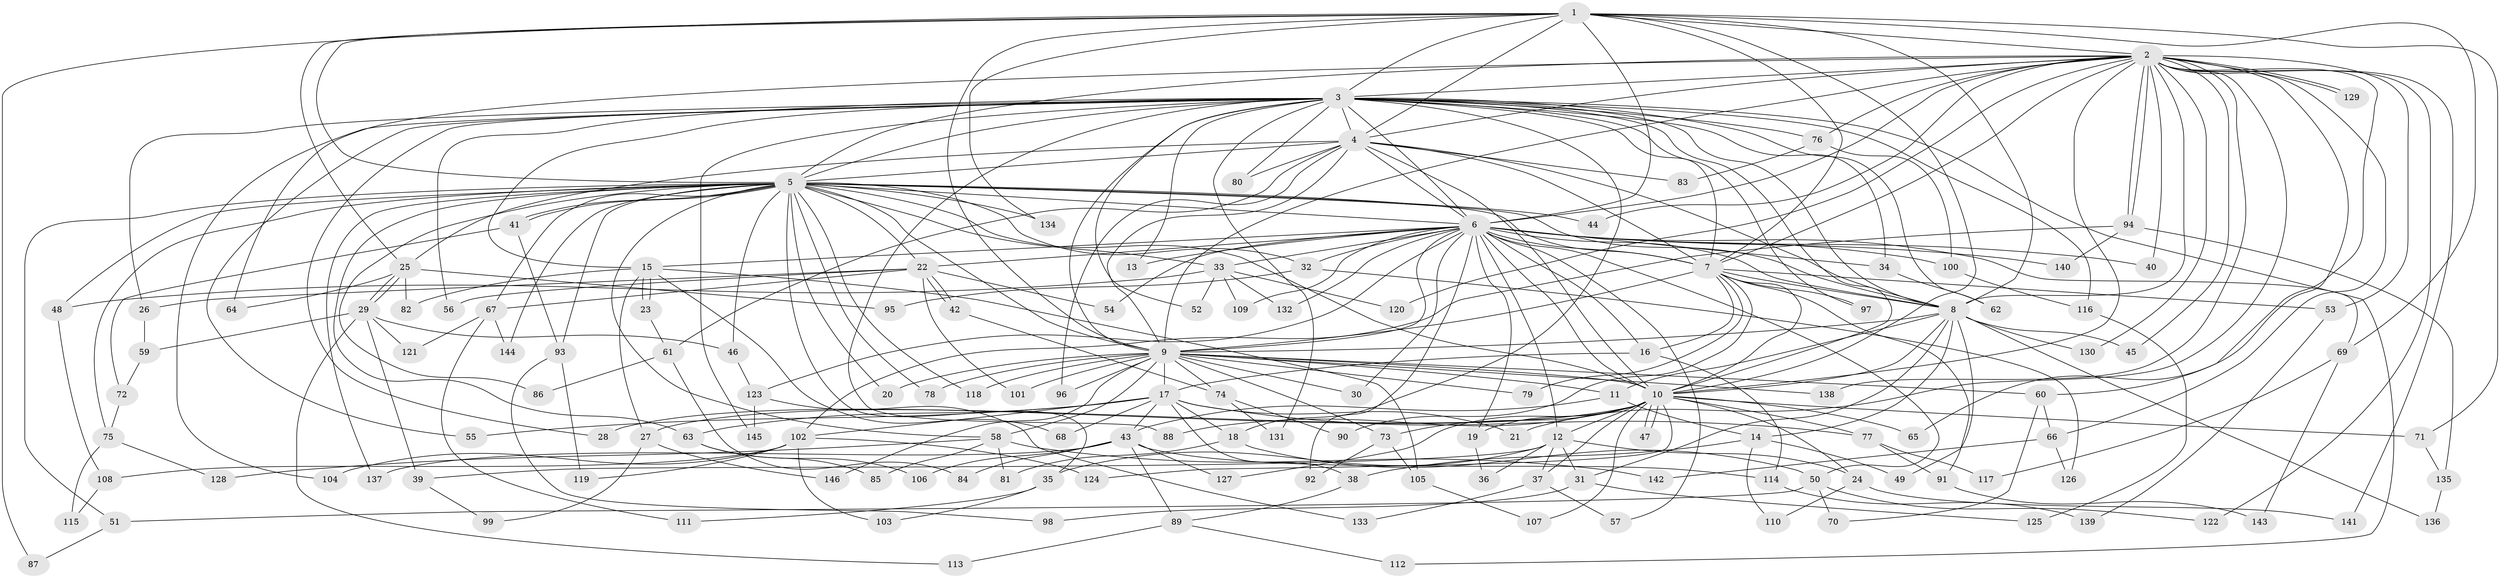// coarse degree distribution, {12: 0.018518518518518517, 24: 0.009259259259259259, 39: 0.009259259259259259, 26: 0.018518518518518517, 29: 0.009259259259259259, 13: 0.018518518518518517, 9: 0.018518518518518517, 4: 0.17592592592592593, 8: 0.018518518518518517, 3: 0.09259259259259259, 2: 0.49074074074074076, 5: 0.05555555555555555, 7: 0.027777777777777776, 6: 0.027777777777777776, 1: 0.009259259259259259}
// Generated by graph-tools (version 1.1) at 2025/51/02/27/25 19:51:47]
// undirected, 146 vertices, 317 edges
graph export_dot {
graph [start="1"]
  node [color=gray90,style=filled];
  1;
  2;
  3;
  4;
  5;
  6;
  7;
  8;
  9;
  10;
  11;
  12;
  13;
  14;
  15;
  16;
  17;
  18;
  19;
  20;
  21;
  22;
  23;
  24;
  25;
  26;
  27;
  28;
  29;
  30;
  31;
  32;
  33;
  34;
  35;
  36;
  37;
  38;
  39;
  40;
  41;
  42;
  43;
  44;
  45;
  46;
  47;
  48;
  49;
  50;
  51;
  52;
  53;
  54;
  55;
  56;
  57;
  58;
  59;
  60;
  61;
  62;
  63;
  64;
  65;
  66;
  67;
  68;
  69;
  70;
  71;
  72;
  73;
  74;
  75;
  76;
  77;
  78;
  79;
  80;
  81;
  82;
  83;
  84;
  85;
  86;
  87;
  88;
  89;
  90;
  91;
  92;
  93;
  94;
  95;
  96;
  97;
  98;
  99;
  100;
  101;
  102;
  103;
  104;
  105;
  106;
  107;
  108;
  109;
  110;
  111;
  112;
  113;
  114;
  115;
  116;
  117;
  118;
  119;
  120;
  121;
  122;
  123;
  124;
  125;
  126;
  127;
  128;
  129;
  130;
  131;
  132;
  133;
  134;
  135;
  136;
  137;
  138;
  139;
  140;
  141;
  142;
  143;
  144;
  145;
  146;
  1 -- 2;
  1 -- 3;
  1 -- 4;
  1 -- 5;
  1 -- 6;
  1 -- 7;
  1 -- 8;
  1 -- 9;
  1 -- 10;
  1 -- 25;
  1 -- 69;
  1 -- 71;
  1 -- 87;
  1 -- 134;
  2 -- 3;
  2 -- 4;
  2 -- 5;
  2 -- 6;
  2 -- 7;
  2 -- 8;
  2 -- 9;
  2 -- 10;
  2 -- 21;
  2 -- 40;
  2 -- 44;
  2 -- 45;
  2 -- 53;
  2 -- 60;
  2 -- 64;
  2 -- 65;
  2 -- 66;
  2 -- 76;
  2 -- 94;
  2 -- 94;
  2 -- 120;
  2 -- 122;
  2 -- 129;
  2 -- 129;
  2 -- 130;
  2 -- 138;
  2 -- 141;
  3 -- 4;
  3 -- 5;
  3 -- 6;
  3 -- 7;
  3 -- 8;
  3 -- 9;
  3 -- 10;
  3 -- 13;
  3 -- 15;
  3 -- 18;
  3 -- 26;
  3 -- 28;
  3 -- 34;
  3 -- 52;
  3 -- 55;
  3 -- 56;
  3 -- 62;
  3 -- 76;
  3 -- 80;
  3 -- 88;
  3 -- 97;
  3 -- 104;
  3 -- 112;
  3 -- 116;
  3 -- 131;
  3 -- 145;
  4 -- 5;
  4 -- 6;
  4 -- 7;
  4 -- 8;
  4 -- 9;
  4 -- 10;
  4 -- 25;
  4 -- 61;
  4 -- 80;
  4 -- 83;
  4 -- 96;
  5 -- 6;
  5 -- 7;
  5 -- 8;
  5 -- 9;
  5 -- 10;
  5 -- 20;
  5 -- 22;
  5 -- 32;
  5 -- 33;
  5 -- 35;
  5 -- 41;
  5 -- 41;
  5 -- 44;
  5 -- 46;
  5 -- 48;
  5 -- 51;
  5 -- 58;
  5 -- 63;
  5 -- 67;
  5 -- 75;
  5 -- 78;
  5 -- 86;
  5 -- 93;
  5 -- 118;
  5 -- 134;
  5 -- 137;
  5 -- 144;
  6 -- 7;
  6 -- 8;
  6 -- 9;
  6 -- 10;
  6 -- 12;
  6 -- 13;
  6 -- 15;
  6 -- 16;
  6 -- 19;
  6 -- 22;
  6 -- 30;
  6 -- 32;
  6 -- 33;
  6 -- 34;
  6 -- 40;
  6 -- 50;
  6 -- 54;
  6 -- 57;
  6 -- 69;
  6 -- 92;
  6 -- 100;
  6 -- 109;
  6 -- 123;
  6 -- 132;
  6 -- 140;
  7 -- 8;
  7 -- 9;
  7 -- 10;
  7 -- 16;
  7 -- 53;
  7 -- 79;
  7 -- 90;
  7 -- 91;
  7 -- 97;
  8 -- 9;
  8 -- 10;
  8 -- 11;
  8 -- 14;
  8 -- 31;
  8 -- 45;
  8 -- 49;
  8 -- 130;
  8 -- 136;
  9 -- 10;
  9 -- 11;
  9 -- 17;
  9 -- 20;
  9 -- 30;
  9 -- 58;
  9 -- 60;
  9 -- 73;
  9 -- 74;
  9 -- 78;
  9 -- 79;
  9 -- 96;
  9 -- 101;
  9 -- 118;
  9 -- 138;
  9 -- 146;
  10 -- 12;
  10 -- 19;
  10 -- 24;
  10 -- 27;
  10 -- 28;
  10 -- 37;
  10 -- 47;
  10 -- 47;
  10 -- 65;
  10 -- 71;
  10 -- 73;
  10 -- 77;
  10 -- 88;
  10 -- 107;
  10 -- 124;
  10 -- 127;
  11 -- 14;
  11 -- 43;
  12 -- 24;
  12 -- 31;
  12 -- 35;
  12 -- 36;
  12 -- 37;
  12 -- 39;
  14 -- 38;
  14 -- 49;
  14 -- 110;
  15 -- 23;
  15 -- 23;
  15 -- 27;
  15 -- 68;
  15 -- 82;
  15 -- 105;
  16 -- 17;
  16 -- 114;
  17 -- 18;
  17 -- 21;
  17 -- 38;
  17 -- 43;
  17 -- 55;
  17 -- 63;
  17 -- 68;
  17 -- 77;
  17 -- 102;
  18 -- 50;
  18 -- 81;
  19 -- 36;
  22 -- 26;
  22 -- 42;
  22 -- 42;
  22 -- 54;
  22 -- 56;
  22 -- 67;
  22 -- 101;
  23 -- 61;
  24 -- 110;
  24 -- 141;
  25 -- 29;
  25 -- 29;
  25 -- 64;
  25 -- 82;
  25 -- 95;
  26 -- 59;
  27 -- 99;
  27 -- 146;
  29 -- 39;
  29 -- 46;
  29 -- 59;
  29 -- 113;
  29 -- 121;
  31 -- 98;
  31 -- 125;
  32 -- 95;
  32 -- 126;
  33 -- 48;
  33 -- 52;
  33 -- 109;
  33 -- 120;
  33 -- 132;
  34 -- 62;
  35 -- 103;
  35 -- 111;
  37 -- 57;
  37 -- 133;
  38 -- 89;
  39 -- 99;
  41 -- 72;
  41 -- 93;
  42 -- 74;
  43 -- 84;
  43 -- 89;
  43 -- 106;
  43 -- 114;
  43 -- 127;
  43 -- 137;
  46 -- 123;
  48 -- 108;
  50 -- 51;
  50 -- 70;
  50 -- 122;
  51 -- 87;
  53 -- 139;
  58 -- 81;
  58 -- 85;
  58 -- 128;
  58 -- 142;
  59 -- 72;
  60 -- 66;
  60 -- 70;
  61 -- 84;
  61 -- 86;
  63 -- 85;
  63 -- 106;
  66 -- 126;
  66 -- 142;
  67 -- 111;
  67 -- 121;
  67 -- 144;
  69 -- 117;
  69 -- 143;
  71 -- 135;
  72 -- 75;
  73 -- 92;
  73 -- 105;
  74 -- 90;
  74 -- 131;
  75 -- 115;
  75 -- 128;
  76 -- 83;
  76 -- 100;
  77 -- 91;
  77 -- 117;
  89 -- 112;
  89 -- 113;
  91 -- 143;
  93 -- 98;
  93 -- 119;
  94 -- 102;
  94 -- 135;
  94 -- 140;
  100 -- 116;
  102 -- 103;
  102 -- 104;
  102 -- 108;
  102 -- 119;
  102 -- 124;
  105 -- 107;
  108 -- 115;
  114 -- 139;
  116 -- 125;
  123 -- 133;
  123 -- 145;
  135 -- 136;
}
